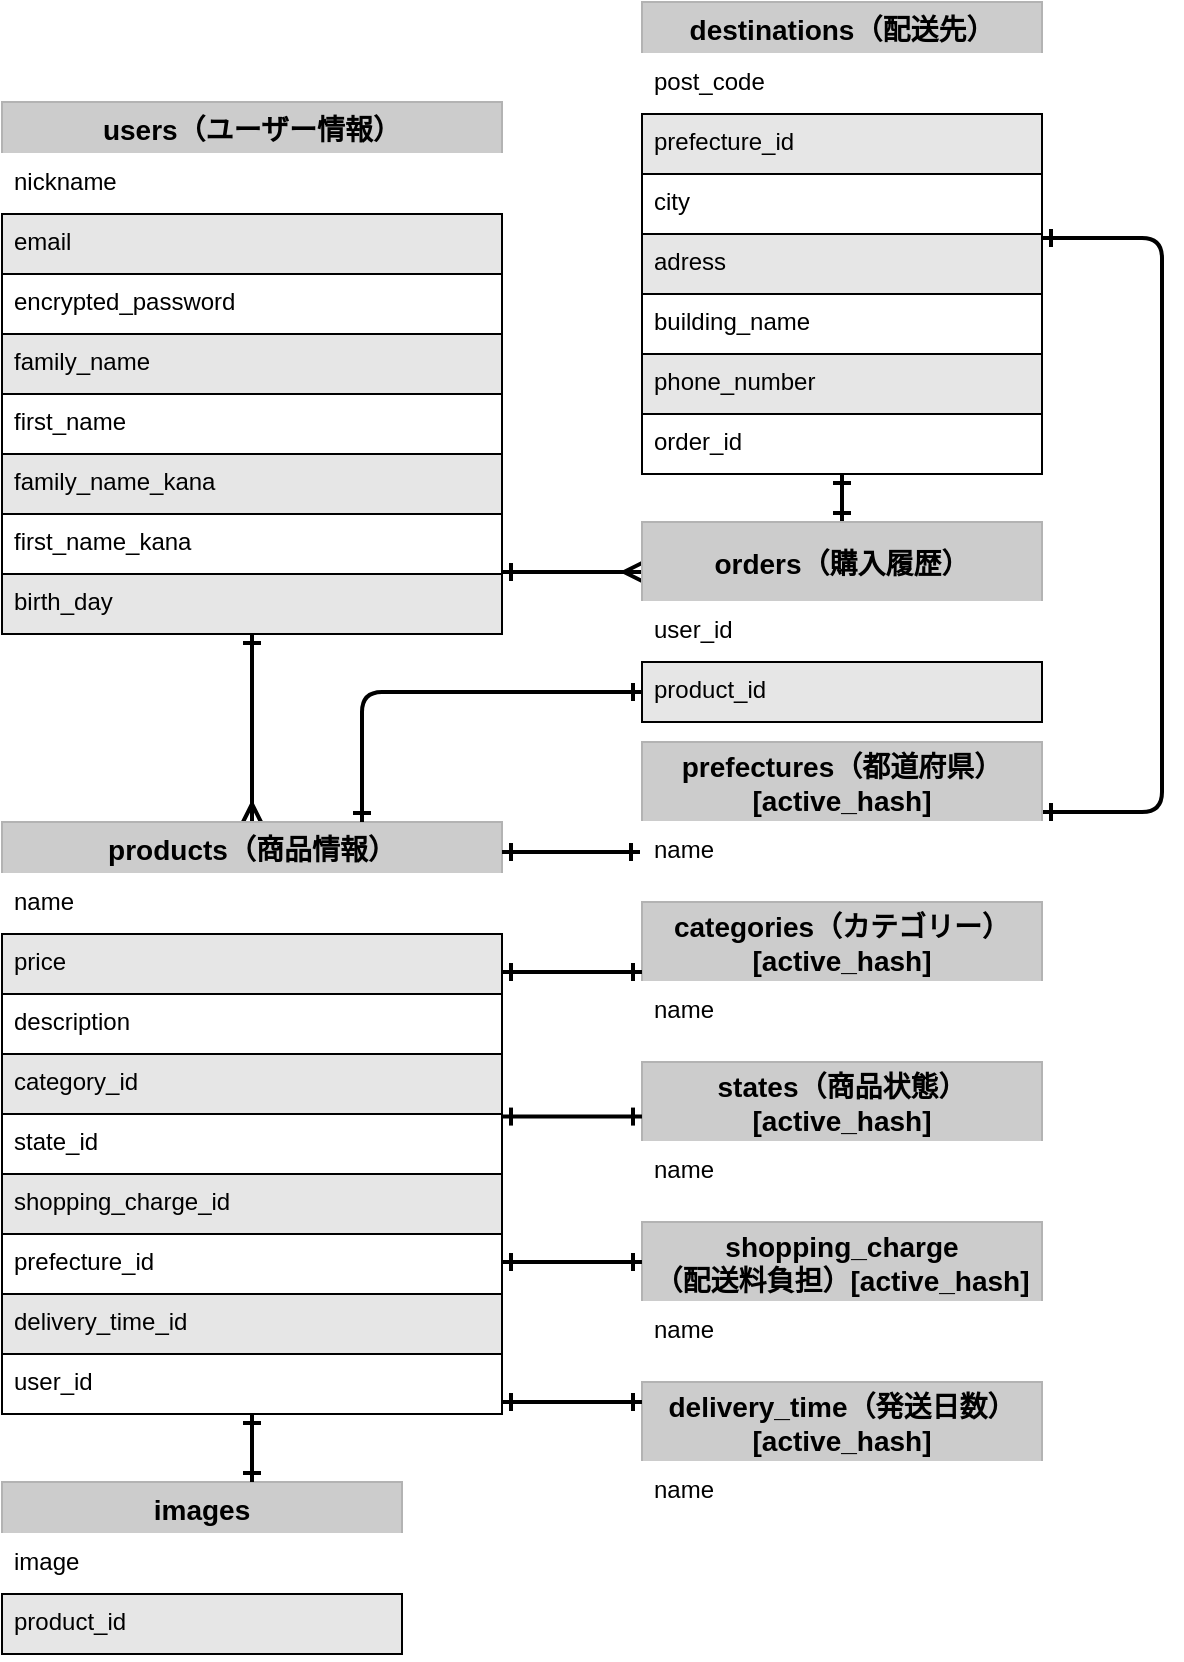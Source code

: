 <mxfile>
    <diagram id="jv-OmOBUWXHtcZbs8eMy" name="ページ1">
        <mxGraphModel dx="753" dy="1026" grid="1" gridSize="10" guides="1" tooltips="1" connect="1" arrows="1" fold="1" page="1" pageScale="1" pageWidth="827" pageHeight="1169" math="0" shadow="0">
            <root>
                <mxCell id="0"/>
                <mxCell id="1" parent="0"/>
                <mxCell id="80" style="edgeStyle=none;html=1;exitX=0.5;exitY=1;exitDx=0;exitDy=0;entryX=0.5;entryY=0;entryDx=0;entryDy=0;endArrow=ERmany;endFill=0;strokeWidth=2;startArrow=ERone;startFill=0;" parent="1" source="19" target="33" edge="1">
                    <mxGeometry relative="1" as="geometry"/>
                </mxCell>
                <mxCell id="19" value="users（ユーザー情報）" style="swimlane;fontStyle=1;childLayout=stackLayout;horizontal=1;startSize=26;horizontalStack=0;resizeParent=1;resizeParentMax=0;resizeLast=0;collapsible=1;marginBottom=0;align=center;fontSize=14;fillColor=#CCCCCC;strokeColor=#B3B3B3;fontColor=#000000;perimeterSpacing=0;" parent="1" vertex="1">
                    <mxGeometry x="40" y="130" width="250" height="266" as="geometry"/>
                </mxCell>
                <mxCell id="20" value="nickname" style="text;strokeColor=#FFFFFF;fillColor=#FFFFFF;spacingLeft=4;spacingRight=4;overflow=hidden;rotatable=0;points=[[0,0.5],[1,0.5]];portConstraint=eastwest;fontSize=12;perimeterSpacing=1;fontColor=#000000;" parent="19" vertex="1">
                    <mxGeometry y="26" width="250" height="30" as="geometry"/>
                </mxCell>
                <mxCell id="21" value="email" style="text;strokeColor=default;fillColor=#E6E6E6;spacingLeft=4;spacingRight=4;overflow=hidden;rotatable=0;points=[[0,0.5],[1,0.5]];portConstraint=eastwest;fontSize=12;fontColor=#000000;" parent="19" vertex="1">
                    <mxGeometry y="56" width="250" height="30" as="geometry"/>
                </mxCell>
                <mxCell id="22" value="encrypted_password" style="text;strokeColor=default;fillColor=#FFFFFF;spacingLeft=4;spacingRight=4;overflow=hidden;rotatable=0;points=[[0,0.5],[1,0.5]];portConstraint=eastwest;fontSize=12;gradientColor=none;fontColor=#000000;" parent="19" vertex="1">
                    <mxGeometry y="86" width="250" height="30" as="geometry"/>
                </mxCell>
                <mxCell id="28" value="family_name" style="text;strokeColor=default;fillColor=#E6E6E6;spacingLeft=4;spacingRight=4;overflow=hidden;rotatable=0;points=[[0,0.5],[1,0.5]];portConstraint=eastwest;fontSize=12;fontColor=#000000;" parent="19" vertex="1">
                    <mxGeometry y="116" width="250" height="30" as="geometry"/>
                </mxCell>
                <mxCell id="29" value="first_name" style="text;strokeColor=default;fillColor=#FFFFFF;spacingLeft=4;spacingRight=4;overflow=hidden;rotatable=0;points=[[0,0.5],[1,0.5]];portConstraint=eastwest;fontSize=12;gradientColor=none;fontColor=#000000;" parent="19" vertex="1">
                    <mxGeometry y="146" width="250" height="30" as="geometry"/>
                </mxCell>
                <mxCell id="30" value="family_name_kana" style="text;strokeColor=default;fillColor=#E6E6E6;spacingLeft=4;spacingRight=4;overflow=hidden;rotatable=0;points=[[0,0.5],[1,0.5]];portConstraint=eastwest;fontSize=12;fontColor=#000000;" parent="19" vertex="1">
                    <mxGeometry y="176" width="250" height="30" as="geometry"/>
                </mxCell>
                <mxCell id="31" value="first_name_kana" style="text;strokeColor=default;fillColor=#FFFFFF;spacingLeft=4;spacingRight=4;overflow=hidden;rotatable=0;points=[[0,0.5],[1,0.5]];portConstraint=eastwest;fontSize=12;gradientColor=none;fontColor=#000000;" parent="19" vertex="1">
                    <mxGeometry y="206" width="250" height="30" as="geometry"/>
                </mxCell>
                <mxCell id="32" value="birth_day" style="text;strokeColor=default;fillColor=#E6E6E6;spacingLeft=4;spacingRight=4;overflow=hidden;rotatable=0;points=[[0,0.5],[1,0.5]];portConstraint=eastwest;fontSize=12;fontColor=#000000;" parent="19" vertex="1">
                    <mxGeometry y="236" width="250" height="30" as="geometry"/>
                </mxCell>
                <mxCell id="33" value="products（商品情報）" style="swimlane;fontStyle=1;childLayout=stackLayout;horizontal=1;startSize=26;horizontalStack=0;resizeParent=1;resizeParentMax=0;resizeLast=0;collapsible=1;marginBottom=0;align=center;fontSize=14;fillColor=#CCCCCC;strokeColor=#B3B3B3;fontColor=#000000;perimeterSpacing=0;" parent="1" vertex="1">
                    <mxGeometry x="40" y="490" width="250" height="296" as="geometry"/>
                </mxCell>
                <mxCell id="34" value="name" style="text;strokeColor=#FFFFFF;fillColor=#FFFFFF;spacingLeft=4;spacingRight=4;overflow=hidden;rotatable=0;points=[[0,0.5],[1,0.5]];portConstraint=eastwest;fontSize=12;perimeterSpacing=1;fontColor=#000000;" parent="33" vertex="1">
                    <mxGeometry y="26" width="250" height="30" as="geometry"/>
                </mxCell>
                <mxCell id="35" value="price" style="text;strokeColor=default;fillColor=#E6E6E6;spacingLeft=4;spacingRight=4;overflow=hidden;rotatable=0;points=[[0,0.5],[1,0.5]];portConstraint=eastwest;fontSize=12;fontColor=#000000;" parent="33" vertex="1">
                    <mxGeometry y="56" width="250" height="30" as="geometry"/>
                </mxCell>
                <mxCell id="36" value="description" style="text;strokeColor=default;fillColor=#FFFFFF;spacingLeft=4;spacingRight=4;overflow=hidden;rotatable=0;points=[[0,0.5],[1,0.5]];portConstraint=eastwest;fontSize=12;gradientColor=none;fontColor=#000000;" parent="33" vertex="1">
                    <mxGeometry y="86" width="250" height="30" as="geometry"/>
                </mxCell>
                <mxCell id="41" value="category_id" style="text;strokeColor=default;fillColor=#E6E6E6;spacingLeft=4;spacingRight=4;overflow=hidden;rotatable=0;points=[[0,0.5],[1,0.5]];portConstraint=eastwest;fontSize=12;fontColor=#000000;" parent="33" vertex="1">
                    <mxGeometry y="116" width="250" height="30" as="geometry"/>
                </mxCell>
                <mxCell id="37" value="state_id" style="text;strokeColor=default;fillColor=#FFFFFF;spacingLeft=4;spacingRight=4;overflow=hidden;rotatable=0;points=[[0,0.5],[1,0.5]];portConstraint=eastwest;fontSize=12;fontColor=#000000;" parent="33" vertex="1">
                    <mxGeometry y="146" width="250" height="30" as="geometry"/>
                </mxCell>
                <mxCell id="38" value="shopping_charge_id" style="text;strokeColor=default;fillColor=#E6E6E6;spacingLeft=4;spacingRight=4;overflow=hidden;rotatable=0;points=[[0,0.5],[1,0.5]];portConstraint=eastwest;fontSize=12;gradientColor=none;fontColor=#000000;" parent="33" vertex="1">
                    <mxGeometry y="176" width="250" height="30" as="geometry"/>
                </mxCell>
                <mxCell id="90" value="prefecture_id" style="text;strokeColor=default;fillColor=#FFFFFF;spacingLeft=4;spacingRight=4;overflow=hidden;rotatable=0;points=[[0,0.5],[1,0.5]];portConstraint=eastwest;fontSize=12;gradientColor=none;fontColor=#000000;" parent="33" vertex="1">
                    <mxGeometry y="206" width="250" height="30" as="geometry"/>
                </mxCell>
                <mxCell id="39" value="delivery_time_id" style="text;strokeColor=default;fillColor=#E6E6E6;spacingLeft=4;spacingRight=4;overflow=hidden;rotatable=0;points=[[0,0.5],[1,0.5]];portConstraint=eastwest;fontSize=12;fontColor=#000000;" parent="33" vertex="1">
                    <mxGeometry y="236" width="250" height="30" as="geometry"/>
                </mxCell>
                <mxCell id="40" value="user_id" style="text;strokeColor=default;fillColor=#FFFFFF;spacingLeft=4;spacingRight=4;overflow=hidden;rotatable=0;points=[[0,0.5],[1,0.5]];portConstraint=eastwest;fontSize=12;gradientColor=none;fontColor=#000000;" parent="33" vertex="1">
                    <mxGeometry y="266" width="250" height="30" as="geometry"/>
                </mxCell>
                <mxCell id="48" value="destinations（配送先）" style="swimlane;fontStyle=1;childLayout=stackLayout;horizontal=1;startSize=26;horizontalStack=0;resizeParent=1;resizeParentMax=0;resizeLast=0;collapsible=1;marginBottom=0;align=center;fontSize=14;fillColor=#CCCCCC;strokeColor=#B3B3B3;fontColor=#000000;perimeterSpacing=0;" parent="1" vertex="1">
                    <mxGeometry x="360" y="80" width="200" height="236" as="geometry"/>
                </mxCell>
                <mxCell id="49" value="post_code" style="text;strokeColor=#FFFFFF;fillColor=#FFFFFF;spacingLeft=4;spacingRight=4;overflow=hidden;rotatable=0;points=[[0,0.5],[1,0.5]];portConstraint=eastwest;fontSize=12;perimeterSpacing=1;fontColor=#000000;" parent="48" vertex="1">
                    <mxGeometry y="26" width="200" height="30" as="geometry"/>
                </mxCell>
                <mxCell id="56" value="prefecture_id" style="text;strokeColor=default;fillColor=#E6E6E6;spacingLeft=4;spacingRight=4;overflow=hidden;rotatable=0;points=[[0,0.5],[1,0.5]];portConstraint=eastwest;fontSize=12;fontColor=#000000;" parent="48" vertex="1">
                    <mxGeometry y="56" width="200" height="30" as="geometry"/>
                </mxCell>
                <mxCell id="50" value="city" style="text;strokeColor=default;fillColor=#FFFFFF;spacingLeft=4;spacingRight=4;overflow=hidden;rotatable=0;points=[[0,0.5],[1,0.5]];portConstraint=eastwest;fontSize=12;fontColor=#000000;" parent="48" vertex="1">
                    <mxGeometry y="86" width="200" height="30" as="geometry"/>
                </mxCell>
                <mxCell id="52" value="adress" style="text;strokeColor=default;fillColor=#E6E6E6;spacingLeft=4;spacingRight=4;overflow=hidden;rotatable=0;points=[[0,0.5],[1,0.5]];portConstraint=eastwest;fontSize=12;fontColor=#000000;" parent="48" vertex="1">
                    <mxGeometry y="116" width="200" height="30" as="geometry"/>
                </mxCell>
                <mxCell id="53" value="building_name" style="text;strokeColor=default;fillColor=#FFFFFF;spacingLeft=4;spacingRight=4;overflow=hidden;rotatable=0;points=[[0,0.5],[1,0.5]];portConstraint=eastwest;fontSize=12;gradientColor=none;fontColor=#000000;" parent="48" vertex="1">
                    <mxGeometry y="146" width="200" height="30" as="geometry"/>
                </mxCell>
                <mxCell id="54" value="phone_number" style="text;strokeColor=default;fillColor=#E6E6E6;spacingLeft=4;spacingRight=4;overflow=hidden;rotatable=0;points=[[0,0.5],[1,0.5]];portConstraint=eastwest;fontSize=12;fontColor=#000000;" parent="48" vertex="1">
                    <mxGeometry y="176" width="200" height="30" as="geometry"/>
                </mxCell>
                <mxCell id="55" value="order_id" style="text;strokeColor=default;fillColor=#FFFFFF;spacingLeft=4;spacingRight=4;overflow=hidden;rotatable=0;points=[[0,0.5],[1,0.5]];portConstraint=eastwest;fontSize=12;gradientColor=none;fontColor=#000000;" parent="48" vertex="1">
                    <mxGeometry y="206" width="200" height="30" as="geometry"/>
                </mxCell>
                <mxCell id="66" value="images" style="swimlane;fontStyle=1;childLayout=stackLayout;horizontal=1;startSize=26;horizontalStack=0;resizeParent=1;resizeParentMax=0;resizeLast=0;collapsible=1;marginBottom=0;align=center;fontSize=14;fillColor=#CCCCCC;strokeColor=#B3B3B3;fontColor=#000000;perimeterSpacing=0;" parent="1" vertex="1">
                    <mxGeometry x="40" y="820" width="200" height="86" as="geometry"/>
                </mxCell>
                <mxCell id="67" value="image" style="text;strokeColor=#FFFFFF;fillColor=#FFFFFF;spacingLeft=4;spacingRight=4;overflow=hidden;rotatable=0;points=[[0,0.5],[1,0.5]];portConstraint=eastwest;fontSize=12;perimeterSpacing=1;fontColor=#000000;" parent="66" vertex="1">
                    <mxGeometry y="26" width="200" height="30" as="geometry"/>
                </mxCell>
                <mxCell id="68" value="product_id" style="text;strokeColor=default;fillColor=#E6E6E6;spacingLeft=4;spacingRight=4;overflow=hidden;rotatable=0;points=[[0,0.5],[1,0.5]];portConstraint=eastwest;fontSize=12;fontColor=#000000;" parent="66" vertex="1">
                    <mxGeometry y="56" width="200" height="30" as="geometry"/>
                </mxCell>
                <mxCell id="70" value="categories（カテゴリー）&#10;[active_hash]" style="swimlane;fontStyle=1;childLayout=stackLayout;horizontal=1;startSize=40;horizontalStack=0;resizeParent=1;resizeParentMax=0;resizeLast=0;collapsible=1;marginBottom=0;align=center;fontSize=14;fillColor=#CCCCCC;strokeColor=#B3B3B3;fontColor=#000000;perimeterSpacing=0;" parent="1" vertex="1">
                    <mxGeometry x="360" y="530" width="200" height="70" as="geometry">
                        <mxRectangle x="440" y="670" width="90" height="26" as="alternateBounds"/>
                    </mxGeometry>
                </mxCell>
                <mxCell id="71" value="name" style="text;strokeColor=#FFFFFF;fillColor=#FFFFFF;spacingLeft=4;spacingRight=4;overflow=hidden;rotatable=0;points=[[0,0.5],[1,0.5]];portConstraint=eastwest;fontSize=12;perimeterSpacing=1;fontColor=#000000;" parent="70" vertex="1">
                    <mxGeometry y="40" width="200" height="30" as="geometry"/>
                </mxCell>
                <mxCell id="84" style="edgeStyle=none;html=1;startArrow=ERone;startFill=0;endArrow=ERone;endFill=0;strokeWidth=2;exitX=0.5;exitY=1;exitDx=0;exitDy=0;" parent="1" edge="1" source="33">
                    <mxGeometry relative="1" as="geometry">
                        <mxPoint x="290" y="741" as="sourcePoint"/>
                        <mxPoint x="165" y="820" as="targetPoint"/>
                    </mxGeometry>
                </mxCell>
                <mxCell id="88" style="edgeStyle=none;html=1;startArrow=ERone;startFill=0;endArrow=ERone;endFill=0;strokeWidth=2;exitX=0;exitY=0.5;exitDx=0;exitDy=0;" parent="1" source="70" edge="1">
                    <mxGeometry relative="1" as="geometry">
                        <mxPoint x="290" y="565" as="targetPoint"/>
                        <mxPoint x="360" y="621" as="sourcePoint"/>
                    </mxGeometry>
                </mxCell>
                <mxCell id="102" style="edgeStyle=none;html=1;exitX=0;exitY=0.5;exitDx=0;exitDy=0;startArrow=ERone;startFill=0;endArrow=ERone;endFill=0;strokeWidth=2;" edge="1" parent="1" source="95">
                    <mxGeometry relative="1" as="geometry">
                        <mxPoint x="290" y="505" as="targetPoint"/>
                    </mxGeometry>
                </mxCell>
                <mxCell id="117" style="edgeStyle=none;html=1;exitX=1;exitY=0.5;exitDx=0;exitDy=0;entryX=1;entryY=0.5;entryDx=0;entryDy=0;startArrow=ERone;startFill=0;endArrow=ERone;endFill=0;strokeWidth=2;" edge="1" parent="1" source="94" target="48">
                    <mxGeometry relative="1" as="geometry">
                        <Array as="points">
                            <mxPoint x="620" y="485"/>
                            <mxPoint x="620" y="198"/>
                        </Array>
                    </mxGeometry>
                </mxCell>
                <mxCell id="94" value="prefectures（都道府県）&#10;[active_hash]" style="swimlane;fontStyle=1;childLayout=stackLayout;horizontal=1;startSize=40;horizontalStack=0;resizeParent=1;resizeParentMax=0;resizeLast=0;collapsible=1;marginBottom=0;align=center;fontSize=14;fillColor=#CCCCCC;strokeColor=#B3B3B3;fontColor=#000000;perimeterSpacing=0;" parent="1" vertex="1">
                    <mxGeometry x="360" y="450" width="200" height="70" as="geometry">
                        <mxRectangle x="440" y="670" width="90" height="26" as="alternateBounds"/>
                    </mxGeometry>
                </mxCell>
                <mxCell id="95" value="name" style="text;strokeColor=#FFFFFF;fillColor=#FFFFFF;spacingLeft=4;spacingRight=4;overflow=hidden;rotatable=0;points=[[0,0.5],[1,0.5]];portConstraint=eastwest;fontSize=12;perimeterSpacing=1;fontColor=#000000;" parent="94" vertex="1">
                    <mxGeometry y="40" width="200" height="30" as="geometry"/>
                </mxCell>
                <mxCell id="103" value="states（商品状態）&#10;[active_hash]" style="swimlane;fontStyle=1;childLayout=stackLayout;horizontal=1;startSize=40;horizontalStack=0;resizeParent=1;resizeParentMax=0;resizeLast=0;collapsible=1;marginBottom=0;align=center;fontSize=14;fillColor=#CCCCCC;strokeColor=#B3B3B3;fontColor=#000000;perimeterSpacing=0;" vertex="1" parent="1">
                    <mxGeometry x="360" y="610" width="200" height="70" as="geometry">
                        <mxRectangle x="440" y="670" width="90" height="26" as="alternateBounds"/>
                    </mxGeometry>
                </mxCell>
                <mxCell id="104" value="name" style="text;strokeColor=#FFFFFF;fillColor=#FFFFFF;spacingLeft=4;spacingRight=4;overflow=hidden;rotatable=0;points=[[0,0.5],[1,0.5]];portConstraint=eastwest;fontSize=12;perimeterSpacing=1;fontColor=#000000;" vertex="1" parent="103">
                    <mxGeometry y="40" width="200" height="30" as="geometry"/>
                </mxCell>
                <mxCell id="105" value="shopping_charge&#10;（配送料負担）[active_hash]" style="swimlane;fontStyle=1;childLayout=stackLayout;horizontal=1;startSize=40;horizontalStack=0;resizeParent=1;resizeParentMax=0;resizeLast=0;collapsible=1;marginBottom=0;align=center;fontSize=14;fillColor=#CCCCCC;strokeColor=#B3B3B3;fontColor=#000000;perimeterSpacing=0;" vertex="1" parent="1">
                    <mxGeometry x="360" y="690" width="200" height="70" as="geometry">
                        <mxRectangle x="440" y="670" width="90" height="26" as="alternateBounds"/>
                    </mxGeometry>
                </mxCell>
                <mxCell id="106" value="name" style="text;strokeColor=#FFFFFF;fillColor=#FFFFFF;spacingLeft=4;spacingRight=4;overflow=hidden;rotatable=0;points=[[0,0.5],[1,0.5]];portConstraint=eastwest;fontSize=12;perimeterSpacing=1;fontColor=#000000;" vertex="1" parent="105">
                    <mxGeometry y="40" width="200" height="30" as="geometry"/>
                </mxCell>
                <mxCell id="107" style="edgeStyle=none;html=1;startArrow=ERone;startFill=0;endArrow=ERone;endFill=0;strokeWidth=2;exitX=0;exitY=0.5;exitDx=0;exitDy=0;" edge="1" parent="1">
                    <mxGeometry relative="1" as="geometry">
                        <mxPoint x="290" y="637.29" as="targetPoint"/>
                        <mxPoint x="360" y="637.29" as="sourcePoint"/>
                    </mxGeometry>
                </mxCell>
                <mxCell id="108" style="edgeStyle=none;html=1;startArrow=ERone;startFill=0;endArrow=ERone;endFill=0;strokeWidth=2;exitX=0;exitY=0.5;exitDx=0;exitDy=0;" edge="1" parent="1">
                    <mxGeometry relative="1" as="geometry">
                        <mxPoint x="290" y="710" as="targetPoint"/>
                        <mxPoint x="360" y="710" as="sourcePoint"/>
                    </mxGeometry>
                </mxCell>
                <mxCell id="115" style="edgeStyle=none;html=1;exitX=0;exitY=0.25;exitDx=0;exitDy=0;startArrow=ERmany;startFill=0;endArrow=ERone;endFill=0;strokeWidth=2;" edge="1" parent="1" source="109">
                    <mxGeometry relative="1" as="geometry">
                        <mxPoint x="290" y="365" as="targetPoint"/>
                    </mxGeometry>
                </mxCell>
                <mxCell id="116" style="edgeStyle=none;html=1;exitX=0.5;exitY=0;exitDx=0;exitDy=0;entryX=0.5;entryY=1;entryDx=0;entryDy=0;startArrow=ERone;startFill=0;endArrow=ERone;endFill=0;strokeWidth=2;" edge="1" parent="1" source="109" target="48">
                    <mxGeometry relative="1" as="geometry"/>
                </mxCell>
                <mxCell id="109" value="orders（購入履歴）" style="swimlane;fontStyle=1;childLayout=stackLayout;horizontal=1;startSize=40;horizontalStack=0;resizeParent=1;resizeParentMax=0;resizeLast=0;collapsible=1;marginBottom=0;align=center;fontSize=14;fillColor=#CCCCCC;strokeColor=#B3B3B3;fontColor=#000000;perimeterSpacing=0;" vertex="1" parent="1">
                    <mxGeometry x="360" y="340" width="200" height="100" as="geometry">
                        <mxRectangle x="440" y="670" width="90" height="26" as="alternateBounds"/>
                    </mxGeometry>
                </mxCell>
                <mxCell id="110" value="user_id" style="text;strokeColor=#FFFFFF;fillColor=#FFFFFF;spacingLeft=4;spacingRight=4;overflow=hidden;rotatable=0;points=[[0,0.5],[1,0.5]];portConstraint=eastwest;fontSize=12;perimeterSpacing=1;fontColor=#000000;" vertex="1" parent="109">
                    <mxGeometry y="40" width="200" height="30" as="geometry"/>
                </mxCell>
                <mxCell id="111" value="product_id" style="text;strokeColor=default;fillColor=#E6E6E6;spacingLeft=4;spacingRight=4;overflow=hidden;rotatable=0;points=[[0,0.5],[1,0.5]];portConstraint=eastwest;fontSize=12;fontColor=#000000;" vertex="1" parent="109">
                    <mxGeometry y="70" width="200" height="30" as="geometry"/>
                </mxCell>
                <mxCell id="113" style="edgeStyle=none;html=1;entryX=0;entryY=0.5;entryDx=0;entryDy=0;startArrow=ERone;startFill=0;endArrow=ERone;endFill=0;strokeWidth=2;" edge="1" parent="1" target="111">
                    <mxGeometry relative="1" as="geometry">
                        <mxPoint x="220" y="490" as="sourcePoint"/>
                        <Array as="points">
                            <mxPoint x="220" y="425"/>
                        </Array>
                    </mxGeometry>
                </mxCell>
                <mxCell id="118" value="delivery_time（発送日数）&#10;[active_hash]" style="swimlane;fontStyle=1;childLayout=stackLayout;horizontal=1;startSize=40;horizontalStack=0;resizeParent=1;resizeParentMax=0;resizeLast=0;collapsible=1;marginBottom=0;align=center;fontSize=14;fillColor=#CCCCCC;strokeColor=#B3B3B3;fontColor=#000000;perimeterSpacing=0;" vertex="1" parent="1">
                    <mxGeometry x="360" y="770" width="200" height="70" as="geometry">
                        <mxRectangle x="440" y="670" width="90" height="26" as="alternateBounds"/>
                    </mxGeometry>
                </mxCell>
                <mxCell id="119" value="name" style="text;strokeColor=#FFFFFF;fillColor=#FFFFFF;spacingLeft=4;spacingRight=4;overflow=hidden;rotatable=0;points=[[0,0.5],[1,0.5]];portConstraint=eastwest;fontSize=12;perimeterSpacing=1;fontColor=#000000;" vertex="1" parent="118">
                    <mxGeometry y="40" width="200" height="30" as="geometry"/>
                </mxCell>
                <mxCell id="121" style="edgeStyle=none;html=1;startArrow=ERone;startFill=0;endArrow=ERone;endFill=0;strokeWidth=2;exitX=0;exitY=0.5;exitDx=0;exitDy=0;" edge="1" parent="1">
                    <mxGeometry relative="1" as="geometry">
                        <mxPoint x="290" y="780" as="targetPoint"/>
                        <mxPoint x="360" y="780" as="sourcePoint"/>
                    </mxGeometry>
                </mxCell>
            </root>
        </mxGraphModel>
    </diagram>
</mxfile>